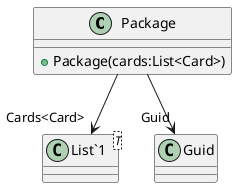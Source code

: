 @startuml
class Package {
    + Package(cards:List<Card>)
}
class "List`1"<T> {
}
Package --> "Guid" Guid
Package --> "Cards<Card>" "List`1"
@enduml
